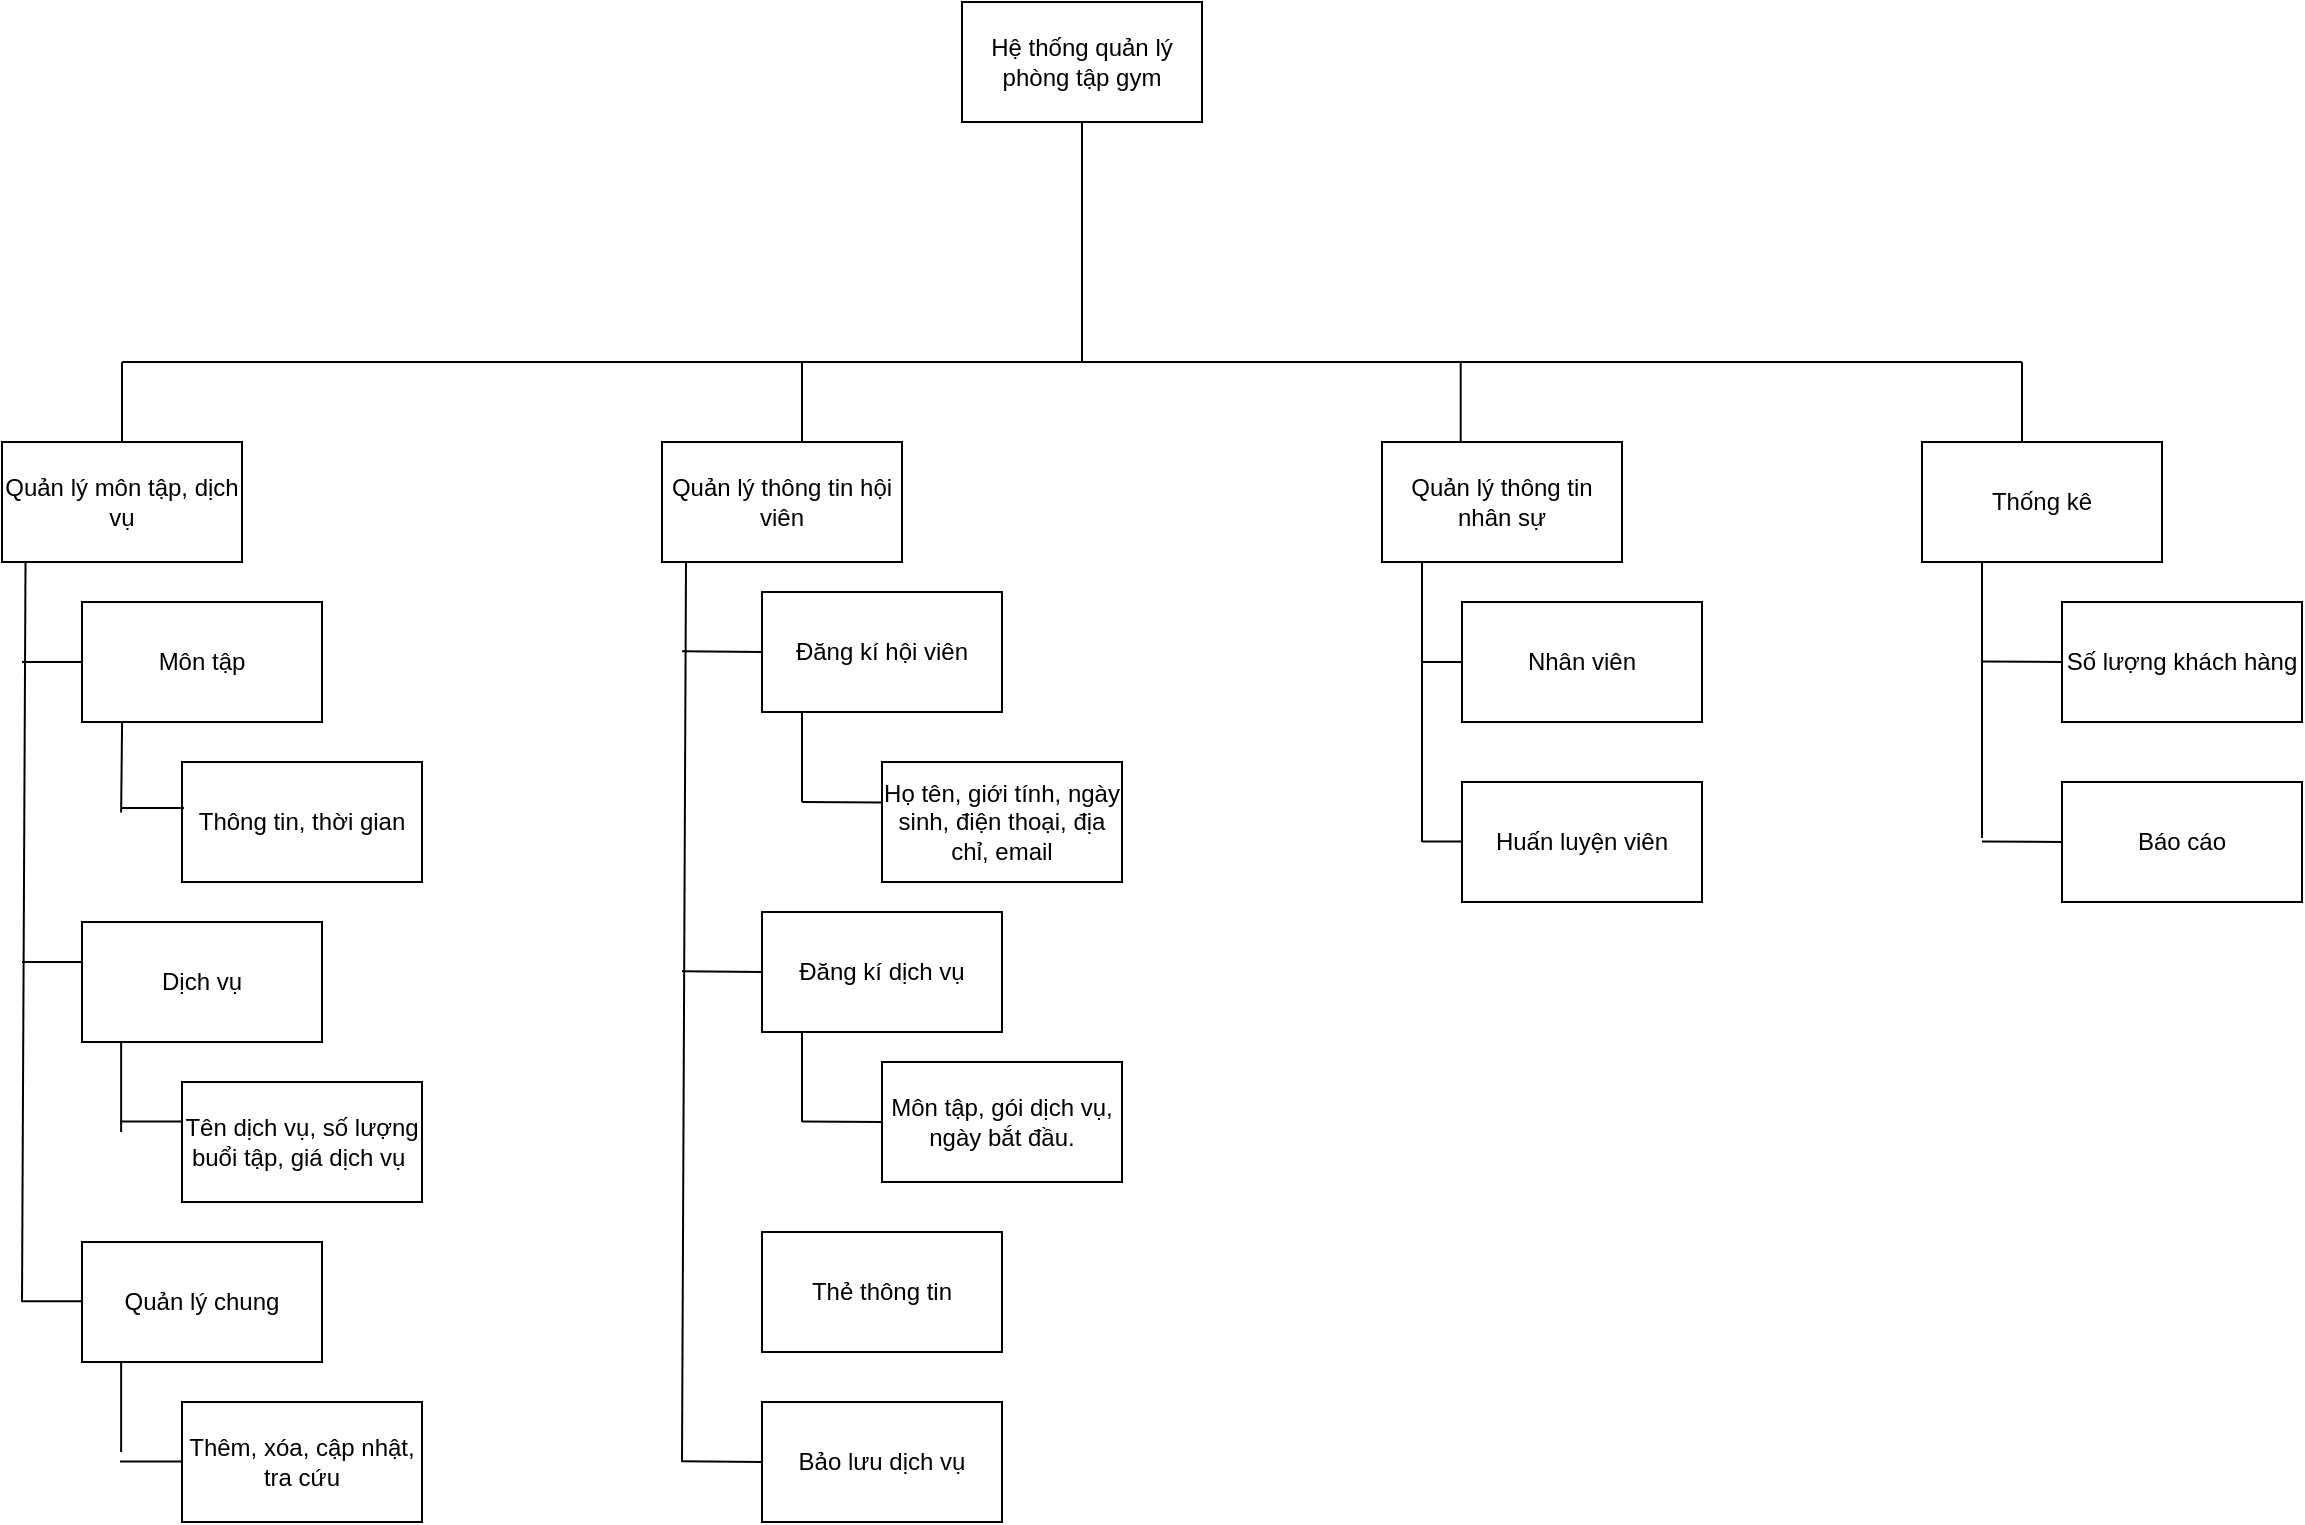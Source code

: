 <mxfile version="22.0.2" type="device">
  <diagram name="Page-1" id="RuIbu_wSvie1GsdbMM2j">
    <mxGraphModel dx="2606" dy="-283" grid="1" gridSize="10" guides="1" tooltips="1" connect="1" arrows="1" fold="1" page="1" pageScale="1" pageWidth="850" pageHeight="1100" math="0" shadow="0">
      <root>
        <mxCell id="0" />
        <mxCell id="1" parent="0" />
        <mxCell id="fzsfb-ELwDW_dEO_DvwQ-13" value="Hệ thống quản lý phòng tập gym" style="rounded=0;whiteSpace=wrap;html=1;" vertex="1" parent="1">
          <mxGeometry x="-130" y="1380" width="120" height="60" as="geometry" />
        </mxCell>
        <mxCell id="fzsfb-ELwDW_dEO_DvwQ-19" value="Quản lý môn tập, dịch vụ" style="rounded=0;whiteSpace=wrap;html=1;" vertex="1" parent="1">
          <mxGeometry x="-610" y="1600" width="120" height="60" as="geometry" />
        </mxCell>
        <mxCell id="fzsfb-ELwDW_dEO_DvwQ-23" value="Quản lý thông tin hội viên" style="rounded=0;whiteSpace=wrap;html=1;" vertex="1" parent="1">
          <mxGeometry x="-280" y="1600" width="120" height="60" as="geometry" />
        </mxCell>
        <mxCell id="fzsfb-ELwDW_dEO_DvwQ-24" value="Quản lý thông tin nhân sự" style="rounded=0;whiteSpace=wrap;html=1;" vertex="1" parent="1">
          <mxGeometry x="80" y="1600" width="120" height="60" as="geometry" />
        </mxCell>
        <mxCell id="fzsfb-ELwDW_dEO_DvwQ-25" value="Thống kê" style="rounded=0;whiteSpace=wrap;html=1;" vertex="1" parent="1">
          <mxGeometry x="350" y="1600" width="120" height="60" as="geometry" />
        </mxCell>
        <mxCell id="fzsfb-ELwDW_dEO_DvwQ-27" value="Huấn luyện viên" style="rounded=0;whiteSpace=wrap;html=1;" vertex="1" parent="1">
          <mxGeometry x="120" y="1770" width="120" height="60" as="geometry" />
        </mxCell>
        <mxCell id="fzsfb-ELwDW_dEO_DvwQ-28" value="Nhân viên" style="rounded=0;whiteSpace=wrap;html=1;" vertex="1" parent="1">
          <mxGeometry x="120" y="1680" width="120" height="60" as="geometry" />
        </mxCell>
        <mxCell id="fzsfb-ELwDW_dEO_DvwQ-29" value="Môn tập" style="rounded=0;whiteSpace=wrap;html=1;" vertex="1" parent="1">
          <mxGeometry x="-570" y="1680" width="120" height="60" as="geometry" />
        </mxCell>
        <mxCell id="fzsfb-ELwDW_dEO_DvwQ-30" value="Dịch vụ" style="rounded=0;whiteSpace=wrap;html=1;" vertex="1" parent="1">
          <mxGeometry x="-570" y="1840" width="120" height="60" as="geometry" />
        </mxCell>
        <mxCell id="fzsfb-ELwDW_dEO_DvwQ-31" value="Quản lý chung" style="rounded=0;whiteSpace=wrap;html=1;" vertex="1" parent="1">
          <mxGeometry x="-570" y="2000" width="120" height="60" as="geometry" />
        </mxCell>
        <mxCell id="fzsfb-ELwDW_dEO_DvwQ-36" value="Thẻ thông tin" style="rounded=0;whiteSpace=wrap;html=1;" vertex="1" parent="1">
          <mxGeometry x="-230" y="1995" width="120" height="60" as="geometry" />
        </mxCell>
        <mxCell id="fzsfb-ELwDW_dEO_DvwQ-37" value="Đăng kí dịch vụ" style="rounded=0;whiteSpace=wrap;html=1;" vertex="1" parent="1">
          <mxGeometry x="-230" y="1835" width="120" height="60" as="geometry" />
        </mxCell>
        <mxCell id="fzsfb-ELwDW_dEO_DvwQ-38" value="Đăng kí hội viên" style="rounded=0;whiteSpace=wrap;html=1;" vertex="1" parent="1">
          <mxGeometry x="-230" y="1675" width="120" height="60" as="geometry" />
        </mxCell>
        <mxCell id="fzsfb-ELwDW_dEO_DvwQ-39" value="Bảo lưu dịch vụ" style="rounded=0;whiteSpace=wrap;html=1;" vertex="1" parent="1">
          <mxGeometry x="-230" y="2080" width="120" height="60" as="geometry" />
        </mxCell>
        <mxCell id="fzsfb-ELwDW_dEO_DvwQ-40" value="Số lượng khách hàng" style="rounded=0;whiteSpace=wrap;html=1;" vertex="1" parent="1">
          <mxGeometry x="420" y="1680" width="120" height="60" as="geometry" />
        </mxCell>
        <mxCell id="fzsfb-ELwDW_dEO_DvwQ-41" value="Báo cáo" style="rounded=0;whiteSpace=wrap;html=1;" vertex="1" parent="1">
          <mxGeometry x="420" y="1770" width="120" height="60" as="geometry" />
        </mxCell>
        <mxCell id="fzsfb-ELwDW_dEO_DvwQ-42" value="Thông tin, thời gian" style="rounded=0;whiteSpace=wrap;html=1;" vertex="1" parent="1">
          <mxGeometry x="-520" y="1760" width="120" height="60" as="geometry" />
        </mxCell>
        <mxCell id="fzsfb-ELwDW_dEO_DvwQ-43" value="Tên dịch vụ, số lượng buổi tập, giá dịch vụ&amp;nbsp;" style="rounded=0;whiteSpace=wrap;html=1;" vertex="1" parent="1">
          <mxGeometry x="-520" y="1920" width="120" height="60" as="geometry" />
        </mxCell>
        <mxCell id="fzsfb-ELwDW_dEO_DvwQ-44" value="Thêm, xóa, cập nhật, tra cứu" style="rounded=0;whiteSpace=wrap;html=1;" vertex="1" parent="1">
          <mxGeometry x="-520" y="2080" width="120" height="60" as="geometry" />
        </mxCell>
        <mxCell id="fzsfb-ELwDW_dEO_DvwQ-45" value="Họ tên, giới tính, ngày sinh, điện thoại, địa chỉ, email" style="rounded=0;whiteSpace=wrap;html=1;" vertex="1" parent="1">
          <mxGeometry x="-170" y="1760" width="120" height="60" as="geometry" />
        </mxCell>
        <mxCell id="fzsfb-ELwDW_dEO_DvwQ-46" value="Môn tập, gói dịch vụ, ngày bắt đầu." style="rounded=0;whiteSpace=wrap;html=1;" vertex="1" parent="1">
          <mxGeometry x="-170" y="1910" width="120" height="60" as="geometry" />
        </mxCell>
        <mxCell id="fzsfb-ELwDW_dEO_DvwQ-50" value="" style="endArrow=none;html=1;rounded=0;" edge="1" parent="1">
          <mxGeometry width="50" height="50" relative="1" as="geometry">
            <mxPoint x="-550" y="1560" as="sourcePoint" />
            <mxPoint x="400" y="1560" as="targetPoint" />
          </mxGeometry>
        </mxCell>
        <mxCell id="fzsfb-ELwDW_dEO_DvwQ-51" value="" style="endArrow=none;html=1;rounded=0;entryX=0.5;entryY=1;entryDx=0;entryDy=0;" edge="1" parent="1" target="fzsfb-ELwDW_dEO_DvwQ-13">
          <mxGeometry width="50" height="50" relative="1" as="geometry">
            <mxPoint x="-70" y="1560" as="sourcePoint" />
            <mxPoint x="-50" y="1590" as="targetPoint" />
          </mxGeometry>
        </mxCell>
        <mxCell id="fzsfb-ELwDW_dEO_DvwQ-53" value="" style="endArrow=none;html=1;rounded=0;exitX=0.5;exitY=0;exitDx=0;exitDy=0;" edge="1" parent="1" source="fzsfb-ELwDW_dEO_DvwQ-19">
          <mxGeometry width="50" height="50" relative="1" as="geometry">
            <mxPoint x="-100" y="1640" as="sourcePoint" />
            <mxPoint x="-550" y="1560" as="targetPoint" />
          </mxGeometry>
        </mxCell>
        <mxCell id="fzsfb-ELwDW_dEO_DvwQ-54" value="" style="endArrow=none;html=1;rounded=0;exitX=0.5;exitY=0;exitDx=0;exitDy=0;" edge="1" parent="1">
          <mxGeometry width="50" height="50" relative="1" as="geometry">
            <mxPoint x="119.35" y="1600" as="sourcePoint" />
            <mxPoint x="119.35" y="1560" as="targetPoint" />
          </mxGeometry>
        </mxCell>
        <mxCell id="fzsfb-ELwDW_dEO_DvwQ-55" value="" style="endArrow=none;html=1;rounded=0;exitX=0.5;exitY=0;exitDx=0;exitDy=0;" edge="1" parent="1">
          <mxGeometry width="50" height="50" relative="1" as="geometry">
            <mxPoint x="400" y="1600" as="sourcePoint" />
            <mxPoint x="400" y="1560" as="targetPoint" />
          </mxGeometry>
        </mxCell>
        <mxCell id="fzsfb-ELwDW_dEO_DvwQ-56" value="" style="endArrow=none;html=1;rounded=0;exitX=0.5;exitY=0;exitDx=0;exitDy=0;" edge="1" parent="1">
          <mxGeometry width="50" height="50" relative="1" as="geometry">
            <mxPoint x="-210" y="1600" as="sourcePoint" />
            <mxPoint x="-210" y="1560" as="targetPoint" />
          </mxGeometry>
        </mxCell>
        <mxCell id="fzsfb-ELwDW_dEO_DvwQ-57" value="" style="endArrow=none;html=1;rounded=0;entryX=0.098;entryY=0.993;entryDx=0;entryDy=0;entryPerimeter=0;" edge="1" parent="1" target="fzsfb-ELwDW_dEO_DvwQ-19">
          <mxGeometry width="50" height="50" relative="1" as="geometry">
            <mxPoint x="-600" y="2030" as="sourcePoint" />
            <mxPoint x="-450" y="1670" as="targetPoint" />
          </mxGeometry>
        </mxCell>
        <mxCell id="fzsfb-ELwDW_dEO_DvwQ-58" value="" style="endArrow=none;html=1;rounded=0;entryX=0.098;entryY=0.993;entryDx=0;entryDy=0;entryPerimeter=0;" edge="1" parent="1">
          <mxGeometry width="50" height="50" relative="1" as="geometry">
            <mxPoint x="-270" y="2110" as="sourcePoint" />
            <mxPoint x="-268" y="1660" as="targetPoint" />
          </mxGeometry>
        </mxCell>
        <mxCell id="fzsfb-ELwDW_dEO_DvwQ-59" value="" style="endArrow=none;html=1;rounded=0;" edge="1" parent="1">
          <mxGeometry width="50" height="50" relative="1" as="geometry">
            <mxPoint x="100" y="1800" as="sourcePoint" />
            <mxPoint x="100" y="1660" as="targetPoint" />
          </mxGeometry>
        </mxCell>
        <mxCell id="fzsfb-ELwDW_dEO_DvwQ-60" value="" style="endArrow=none;html=1;rounded=0;entryX=0.25;entryY=1;entryDx=0;entryDy=0;" edge="1" parent="1" target="fzsfb-ELwDW_dEO_DvwQ-25">
          <mxGeometry width="50" height="50" relative="1" as="geometry">
            <mxPoint x="380" y="1798" as="sourcePoint" />
            <mxPoint x="383" y="1660" as="targetPoint" />
          </mxGeometry>
        </mxCell>
        <mxCell id="fzsfb-ELwDW_dEO_DvwQ-61" value="" style="endArrow=none;html=1;rounded=0;exitX=0;exitY=0.5;exitDx=0;exitDy=0;" edge="1" parent="1" source="fzsfb-ELwDW_dEO_DvwQ-29">
          <mxGeometry width="50" height="50" relative="1" as="geometry">
            <mxPoint x="-160" y="1870" as="sourcePoint" />
            <mxPoint x="-600" y="1710" as="targetPoint" />
          </mxGeometry>
        </mxCell>
        <mxCell id="fzsfb-ELwDW_dEO_DvwQ-62" value="" style="endArrow=none;html=1;rounded=0;exitX=0;exitY=0.5;exitDx=0;exitDy=0;" edge="1" parent="1">
          <mxGeometry width="50" height="50" relative="1" as="geometry">
            <mxPoint x="-570" y="1860" as="sourcePoint" />
            <mxPoint x="-600" y="1860" as="targetPoint" />
          </mxGeometry>
        </mxCell>
        <mxCell id="fzsfb-ELwDW_dEO_DvwQ-63" value="" style="endArrow=none;html=1;rounded=0;exitX=0;exitY=0.5;exitDx=0;exitDy=0;" edge="1" parent="1">
          <mxGeometry width="50" height="50" relative="1" as="geometry">
            <mxPoint x="-570" y="2029.68" as="sourcePoint" />
            <mxPoint x="-600" y="2029.68" as="targetPoint" />
          </mxGeometry>
        </mxCell>
        <mxCell id="fzsfb-ELwDW_dEO_DvwQ-64" value="" style="endArrow=none;html=1;rounded=0;exitX=0;exitY=0.5;exitDx=0;exitDy=0;" edge="1" parent="1" source="fzsfb-ELwDW_dEO_DvwQ-37">
          <mxGeometry width="50" height="50" relative="1" as="geometry">
            <mxPoint x="-240" y="1864.68" as="sourcePoint" />
            <mxPoint x="-270" y="1864.68" as="targetPoint" />
          </mxGeometry>
        </mxCell>
        <mxCell id="fzsfb-ELwDW_dEO_DvwQ-65" value="" style="endArrow=none;html=1;rounded=0;exitX=0;exitY=0.5;exitDx=0;exitDy=0;" edge="1" parent="1">
          <mxGeometry width="50" height="50" relative="1" as="geometry">
            <mxPoint x="-230" y="1705" as="sourcePoint" />
            <mxPoint x="-270" y="1704.68" as="targetPoint" />
          </mxGeometry>
        </mxCell>
        <mxCell id="fzsfb-ELwDW_dEO_DvwQ-67" value="" style="endArrow=none;html=1;rounded=0;exitX=0;exitY=0.5;exitDx=0;exitDy=0;" edge="1" parent="1">
          <mxGeometry width="50" height="50" relative="1" as="geometry">
            <mxPoint x="-230" y="2110" as="sourcePoint" />
            <mxPoint x="-270" y="2109.68" as="targetPoint" />
          </mxGeometry>
        </mxCell>
        <mxCell id="fzsfb-ELwDW_dEO_DvwQ-68" value="" style="endArrow=none;html=1;rounded=0;entryX=0.179;entryY=1.079;entryDx=0;entryDy=0;entryPerimeter=0;" edge="1" parent="1">
          <mxGeometry width="50" height="50" relative="1" as="geometry">
            <mxPoint x="-550.43" y="1785.26" as="sourcePoint" />
            <mxPoint x="-549.95" y="1740" as="targetPoint" />
          </mxGeometry>
        </mxCell>
        <mxCell id="fzsfb-ELwDW_dEO_DvwQ-69" value="" style="endArrow=none;html=1;rounded=0;entryX=0.179;entryY=1.079;entryDx=0;entryDy=0;entryPerimeter=0;" edge="1" parent="1">
          <mxGeometry width="50" height="50" relative="1" as="geometry">
            <mxPoint x="-550.43" y="1945" as="sourcePoint" />
            <mxPoint x="-550.43" y="1900" as="targetPoint" />
          </mxGeometry>
        </mxCell>
        <mxCell id="fzsfb-ELwDW_dEO_DvwQ-70" value="" style="endArrow=none;html=1;rounded=0;entryX=0.179;entryY=1.079;entryDx=0;entryDy=0;entryPerimeter=0;" edge="1" parent="1">
          <mxGeometry width="50" height="50" relative="1" as="geometry">
            <mxPoint x="-550.43" y="2105" as="sourcePoint" />
            <mxPoint x="-550.43" y="2060" as="targetPoint" />
          </mxGeometry>
        </mxCell>
        <mxCell id="fzsfb-ELwDW_dEO_DvwQ-71" value="" style="endArrow=none;html=1;rounded=0;entryX=0.179;entryY=1.079;entryDx=0;entryDy=0;entryPerimeter=0;" edge="1" parent="1">
          <mxGeometry width="50" height="50" relative="1" as="geometry">
            <mxPoint x="-210.0" y="1780" as="sourcePoint" />
            <mxPoint x="-210.0" y="1735" as="targetPoint" />
          </mxGeometry>
        </mxCell>
        <mxCell id="fzsfb-ELwDW_dEO_DvwQ-72" value="" style="endArrow=none;html=1;rounded=0;entryX=0.179;entryY=1.079;entryDx=0;entryDy=0;entryPerimeter=0;" edge="1" parent="1">
          <mxGeometry width="50" height="50" relative="1" as="geometry">
            <mxPoint x="-210.0" y="1940" as="sourcePoint" />
            <mxPoint x="-210.0" y="1895" as="targetPoint" />
          </mxGeometry>
        </mxCell>
        <mxCell id="fzsfb-ELwDW_dEO_DvwQ-73" value="" style="endArrow=none;html=1;rounded=0;exitX=0.008;exitY=0.383;exitDx=0;exitDy=0;exitPerimeter=0;" edge="1" parent="1" source="fzsfb-ELwDW_dEO_DvwQ-42">
          <mxGeometry width="50" height="50" relative="1" as="geometry">
            <mxPoint x="-540.43" y="1795.26" as="sourcePoint" />
            <mxPoint x="-550" y="1783" as="targetPoint" />
          </mxGeometry>
        </mxCell>
        <mxCell id="fzsfb-ELwDW_dEO_DvwQ-74" value="" style="endArrow=none;html=1;rounded=0;exitX=0.008;exitY=0.383;exitDx=0;exitDy=0;exitPerimeter=0;" edge="1" parent="1">
          <mxGeometry width="50" height="50" relative="1" as="geometry">
            <mxPoint x="-520" y="1939.71" as="sourcePoint" />
            <mxPoint x="-551" y="1939.71" as="targetPoint" />
          </mxGeometry>
        </mxCell>
        <mxCell id="fzsfb-ELwDW_dEO_DvwQ-75" value="" style="endArrow=none;html=1;rounded=0;exitX=0.008;exitY=0.383;exitDx=0;exitDy=0;exitPerimeter=0;" edge="1" parent="1">
          <mxGeometry width="50" height="50" relative="1" as="geometry">
            <mxPoint x="-520" y="2109.71" as="sourcePoint" />
            <mxPoint x="-551" y="2109.71" as="targetPoint" />
          </mxGeometry>
        </mxCell>
        <mxCell id="fzsfb-ELwDW_dEO_DvwQ-76" value="" style="endArrow=none;html=1;rounded=0;exitX=0;exitY=0.5;exitDx=0;exitDy=0;" edge="1" parent="1" source="fzsfb-ELwDW_dEO_DvwQ-46">
          <mxGeometry width="50" height="50" relative="1" as="geometry">
            <mxPoint x="-179" y="1939.71" as="sourcePoint" />
            <mxPoint x="-210" y="1939.71" as="targetPoint" />
          </mxGeometry>
        </mxCell>
        <mxCell id="fzsfb-ELwDW_dEO_DvwQ-77" value="" style="endArrow=none;html=1;rounded=0;exitX=0;exitY=0.5;exitDx=0;exitDy=0;" edge="1" parent="1">
          <mxGeometry width="50" height="50" relative="1" as="geometry">
            <mxPoint x="-170" y="1780.29" as="sourcePoint" />
            <mxPoint x="-210" y="1780" as="targetPoint" />
          </mxGeometry>
        </mxCell>
        <mxCell id="fzsfb-ELwDW_dEO_DvwQ-78" value="" style="endArrow=none;html=1;rounded=0;" edge="1" parent="1">
          <mxGeometry width="50" height="50" relative="1" as="geometry">
            <mxPoint x="120" y="1710" as="sourcePoint" />
            <mxPoint x="100" y="1710" as="targetPoint" />
          </mxGeometry>
        </mxCell>
        <mxCell id="fzsfb-ELwDW_dEO_DvwQ-79" value="" style="endArrow=none;html=1;rounded=0;" edge="1" parent="1">
          <mxGeometry width="50" height="50" relative="1" as="geometry">
            <mxPoint x="120" y="1799.79" as="sourcePoint" />
            <mxPoint x="100" y="1799.79" as="targetPoint" />
          </mxGeometry>
        </mxCell>
        <mxCell id="fzsfb-ELwDW_dEO_DvwQ-80" value="" style="endArrow=none;html=1;rounded=0;exitX=0;exitY=0.5;exitDx=0;exitDy=0;" edge="1" parent="1" source="fzsfb-ELwDW_dEO_DvwQ-40">
          <mxGeometry width="50" height="50" relative="1" as="geometry">
            <mxPoint x="400" y="1709.79" as="sourcePoint" />
            <mxPoint x="380" y="1709.79" as="targetPoint" />
          </mxGeometry>
        </mxCell>
        <mxCell id="fzsfb-ELwDW_dEO_DvwQ-81" value="" style="endArrow=none;html=1;rounded=0;exitX=0;exitY=0.5;exitDx=0;exitDy=0;" edge="1" parent="1">
          <mxGeometry width="50" height="50" relative="1" as="geometry">
            <mxPoint x="420" y="1800" as="sourcePoint" />
            <mxPoint x="380" y="1799.79" as="targetPoint" />
          </mxGeometry>
        </mxCell>
      </root>
    </mxGraphModel>
  </diagram>
</mxfile>
